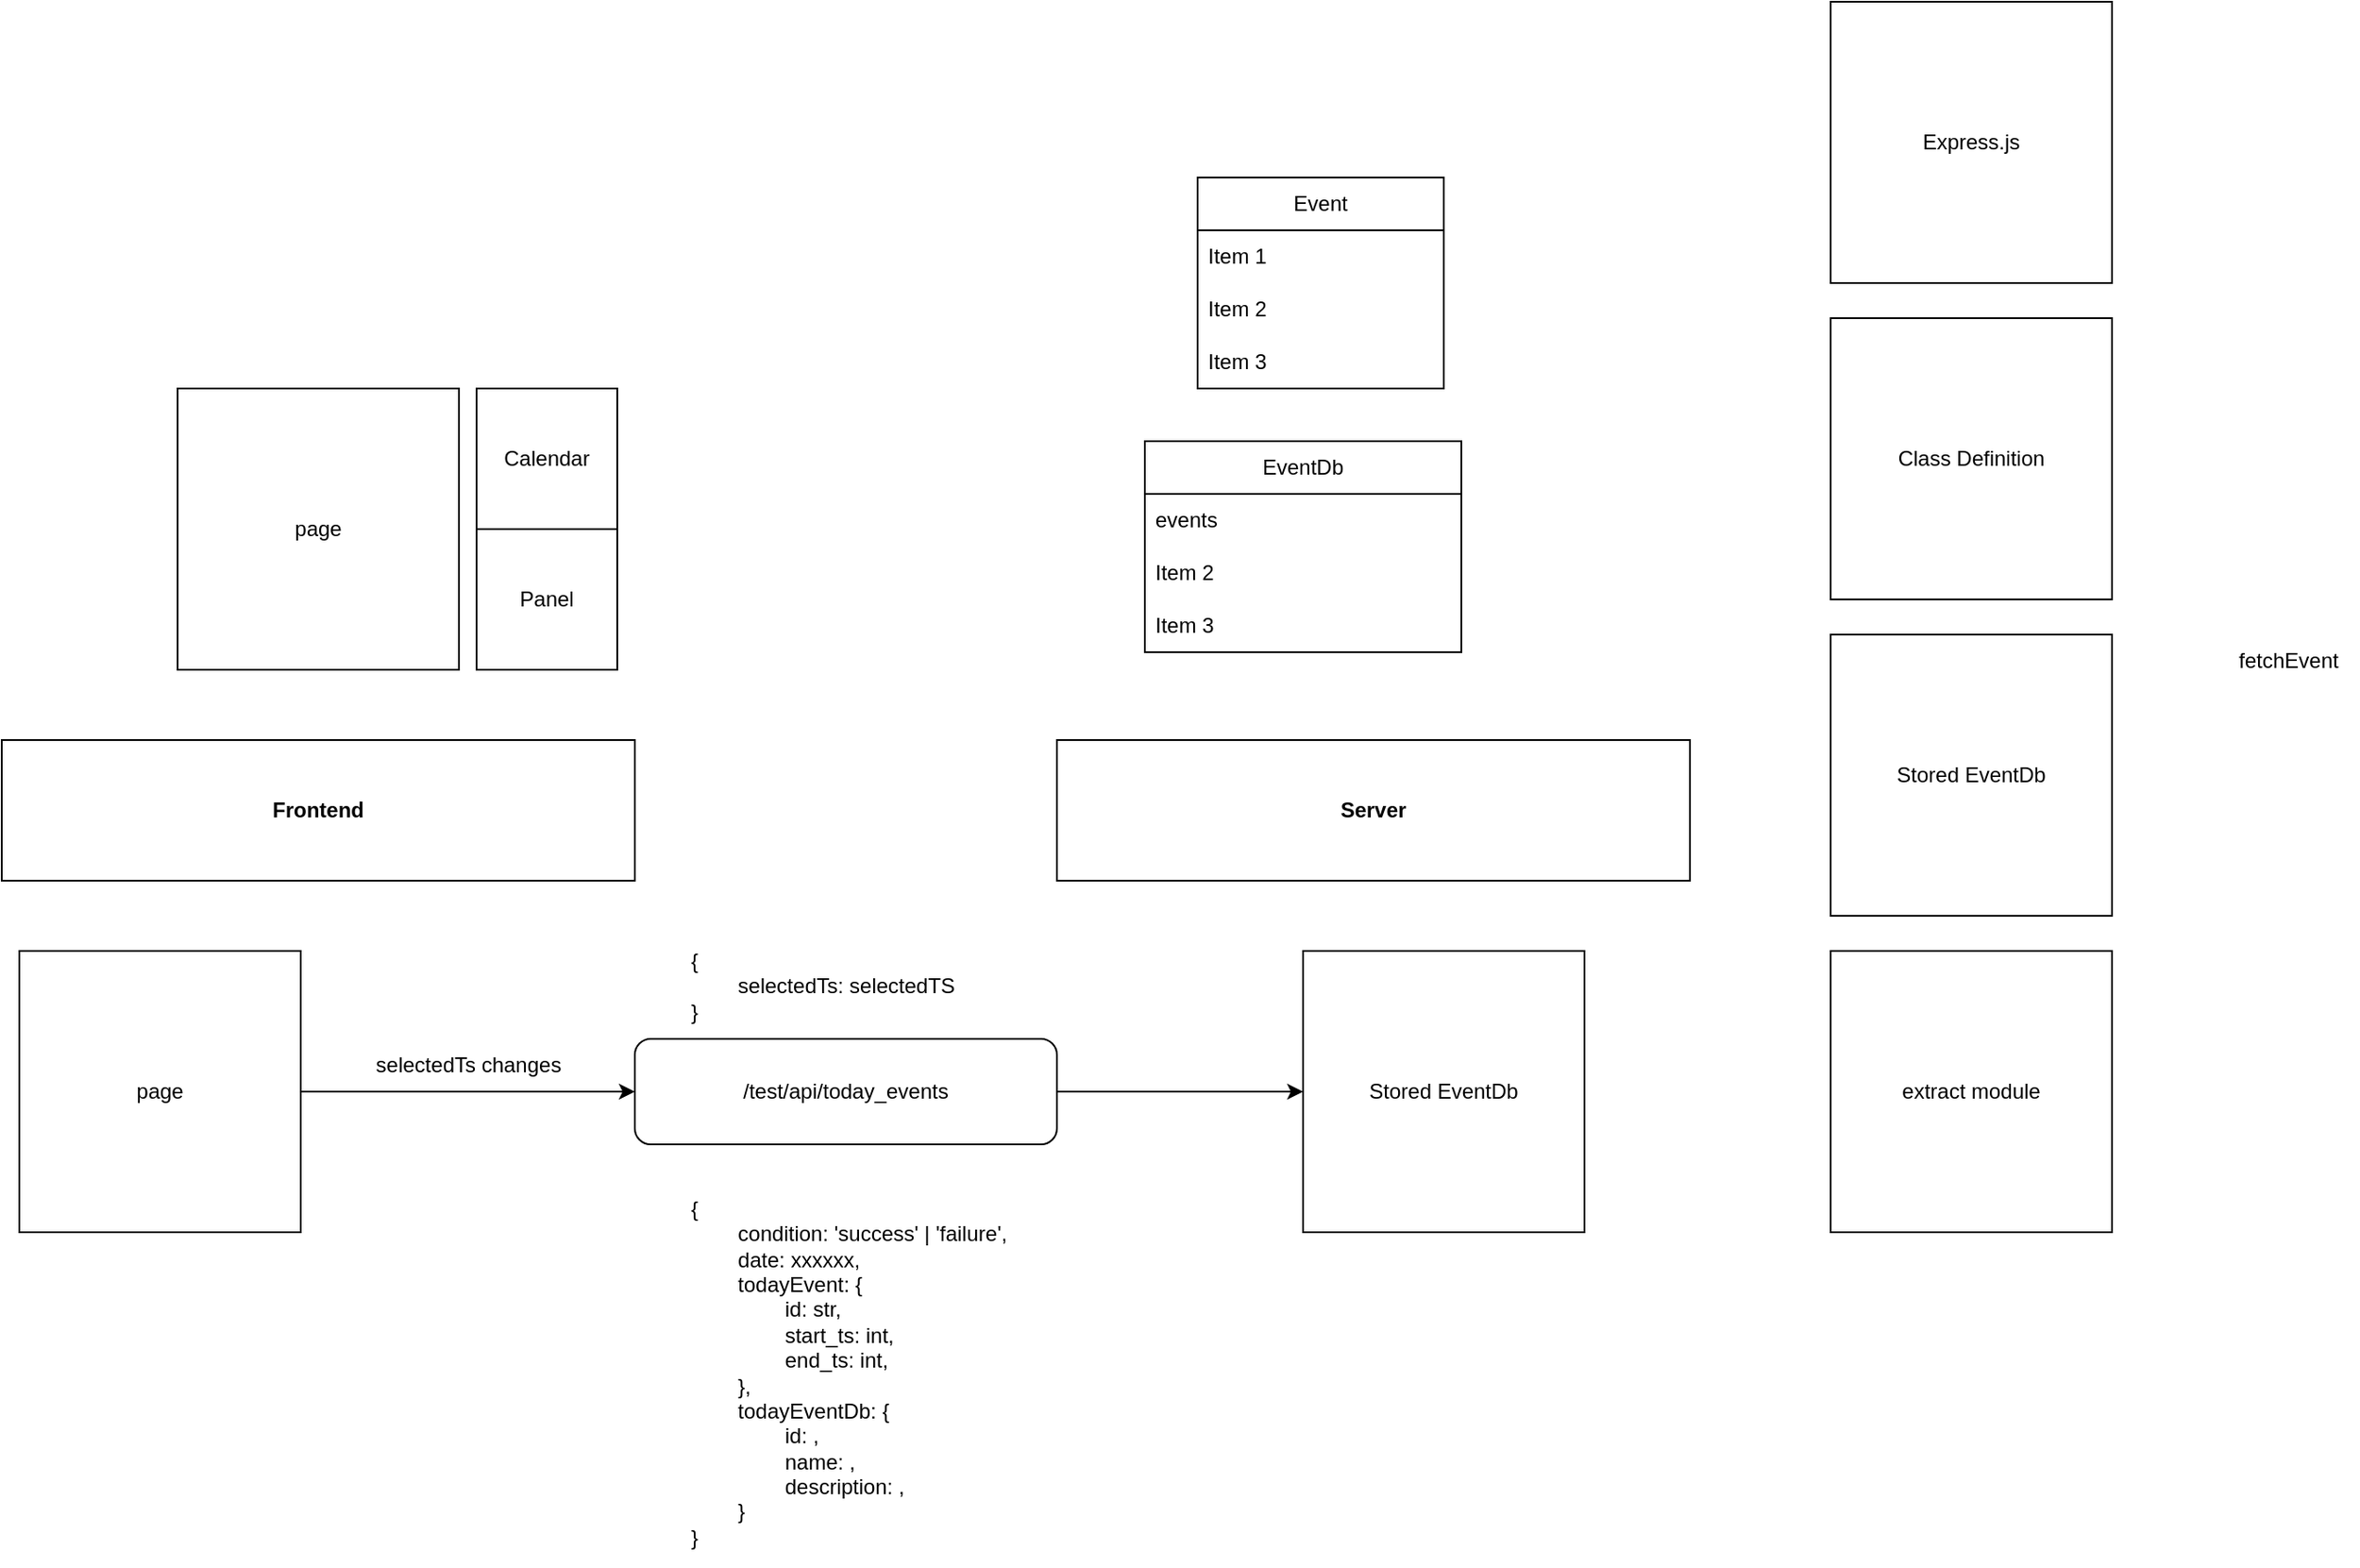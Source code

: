 <mxfile>
    <diagram id="-WFHhYXtX2JdnOfQ_Lel" name="第 1 页">
        <mxGraphModel dx="1796" dy="761" grid="1" gridSize="10" guides="1" tooltips="1" connect="1" arrows="1" fold="1" page="1" pageScale="1" pageWidth="827" pageHeight="1169" math="0" shadow="0">
            <root>
                <mxCell id="0"/>
                <mxCell id="1" parent="0"/>
                <mxCell id="2" value="Frontend" style="rounded=0;whiteSpace=wrap;html=1;fontStyle=1" vertex="1" parent="1">
                    <mxGeometry x="-360" y="560" width="360" height="80" as="geometry"/>
                </mxCell>
                <mxCell id="3" value="Event" style="swimlane;fontStyle=0;childLayout=stackLayout;horizontal=1;startSize=30;horizontalStack=0;resizeParent=1;resizeParentMax=0;resizeLast=0;collapsible=1;marginBottom=0;whiteSpace=wrap;html=1;" vertex="1" parent="1">
                    <mxGeometry x="320" y="240" width="140" height="120" as="geometry"/>
                </mxCell>
                <mxCell id="4" value="Item 1" style="text;strokeColor=none;fillColor=none;align=left;verticalAlign=middle;spacingLeft=4;spacingRight=4;overflow=hidden;points=[[0,0.5],[1,0.5]];portConstraint=eastwest;rotatable=0;whiteSpace=wrap;html=1;" vertex="1" parent="3">
                    <mxGeometry y="30" width="140" height="30" as="geometry"/>
                </mxCell>
                <mxCell id="5" value="Item 2" style="text;strokeColor=none;fillColor=none;align=left;verticalAlign=middle;spacingLeft=4;spacingRight=4;overflow=hidden;points=[[0,0.5],[1,0.5]];portConstraint=eastwest;rotatable=0;whiteSpace=wrap;html=1;" vertex="1" parent="3">
                    <mxGeometry y="60" width="140" height="30" as="geometry"/>
                </mxCell>
                <mxCell id="6" value="Item 3" style="text;strokeColor=none;fillColor=none;align=left;verticalAlign=middle;spacingLeft=4;spacingRight=4;overflow=hidden;points=[[0,0.5],[1,0.5]];portConstraint=eastwest;rotatable=0;whiteSpace=wrap;html=1;" vertex="1" parent="3">
                    <mxGeometry y="90" width="140" height="30" as="geometry"/>
                </mxCell>
                <mxCell id="7" value="EventDb" style="swimlane;fontStyle=0;childLayout=stackLayout;horizontal=1;startSize=30;horizontalStack=0;resizeParent=1;resizeParentMax=0;resizeLast=0;collapsible=1;marginBottom=0;whiteSpace=wrap;html=1;" vertex="1" parent="1">
                    <mxGeometry x="290" y="390" width="180" height="120" as="geometry"/>
                </mxCell>
                <mxCell id="8" value="events" style="text;strokeColor=none;fillColor=none;align=left;verticalAlign=middle;spacingLeft=4;spacingRight=4;overflow=hidden;points=[[0,0.5],[1,0.5]];portConstraint=eastwest;rotatable=0;whiteSpace=wrap;html=1;" vertex="1" parent="7">
                    <mxGeometry y="30" width="180" height="30" as="geometry"/>
                </mxCell>
                <mxCell id="9" value="Item 2" style="text;strokeColor=none;fillColor=none;align=left;verticalAlign=middle;spacingLeft=4;spacingRight=4;overflow=hidden;points=[[0,0.5],[1,0.5]];portConstraint=eastwest;rotatable=0;whiteSpace=wrap;html=1;" vertex="1" parent="7">
                    <mxGeometry y="60" width="180" height="30" as="geometry"/>
                </mxCell>
                <mxCell id="10" value="Item 3" style="text;strokeColor=none;fillColor=none;align=left;verticalAlign=middle;spacingLeft=4;spacingRight=4;overflow=hidden;points=[[0,0.5],[1,0.5]];portConstraint=eastwest;rotatable=0;whiteSpace=wrap;html=1;" vertex="1" parent="7">
                    <mxGeometry y="90" width="180" height="30" as="geometry"/>
                </mxCell>
                <mxCell id="12" value="Server" style="rounded=0;whiteSpace=wrap;html=1;fontStyle=1" vertex="1" parent="1">
                    <mxGeometry x="240" y="560" width="360" height="80" as="geometry"/>
                </mxCell>
                <mxCell id="24" style="edgeStyle=none;html=1;entryX=0;entryY=0.5;entryDx=0;entryDy=0;" edge="1" parent="1" source="13" target="23">
                    <mxGeometry relative="1" as="geometry"/>
                </mxCell>
                <mxCell id="13" value="/test/api/today_events" style="rounded=1;whiteSpace=wrap;html=1;" vertex="1" parent="1">
                    <mxGeometry y="730" width="240" height="60" as="geometry"/>
                </mxCell>
                <mxCell id="14" value="Calendar" style="whiteSpace=wrap;html=1;aspect=fixed;" vertex="1" parent="1">
                    <mxGeometry x="-90" y="360" width="80" height="80" as="geometry"/>
                </mxCell>
                <mxCell id="15" value="page" style="whiteSpace=wrap;html=1;aspect=fixed;" vertex="1" parent="1">
                    <mxGeometry x="-260" y="360" width="160" height="160" as="geometry"/>
                </mxCell>
                <mxCell id="16" value="Panel" style="whiteSpace=wrap;html=1;aspect=fixed;" vertex="1" parent="1">
                    <mxGeometry x="-90" y="440" width="80" height="80" as="geometry"/>
                </mxCell>
                <mxCell id="19" style="edgeStyle=none;html=1;entryX=0;entryY=0.5;entryDx=0;entryDy=0;" edge="1" parent="1" source="18" target="13">
                    <mxGeometry relative="1" as="geometry"/>
                </mxCell>
                <mxCell id="18" value="page" style="whiteSpace=wrap;html=1;aspect=fixed;" vertex="1" parent="1">
                    <mxGeometry x="-350" y="680" width="160" height="160" as="geometry"/>
                </mxCell>
                <mxCell id="20" value="selectedTs changes" style="text;html=1;align=center;verticalAlign=middle;resizable=0;points=[];autosize=1;strokeColor=none;fillColor=none;" vertex="1" parent="1">
                    <mxGeometry x="-160" y="730" width="130" height="30" as="geometry"/>
                </mxCell>
                <mxCell id="21" value="{&lt;br&gt;&lt;span style=&quot;white-space: pre;&quot;&gt;&#9;&lt;/span&gt;selectedTs: selectedTS&lt;br&gt;}" style="text;html=1;align=left;verticalAlign=middle;resizable=0;points=[];autosize=1;strokeColor=none;fillColor=none;" vertex="1" parent="1">
                    <mxGeometry x="30" y="670" width="170" height="60" as="geometry"/>
                </mxCell>
                <mxCell id="23" value="Stored EventDb" style="whiteSpace=wrap;html=1;aspect=fixed;" vertex="1" parent="1">
                    <mxGeometry x="380" y="680" width="160" height="160" as="geometry"/>
                </mxCell>
                <mxCell id="25" value="{&lt;br&gt;&lt;span style=&quot;white-space: pre;&quot;&gt;&#9;&lt;/span&gt;condition: 'success' | 'failure',&lt;br&gt;&lt;span style=&quot;white-space: pre;&quot;&gt;&#9;&lt;/span&gt;date: xxxxxx,&lt;br&gt;&lt;span style=&quot;white-space: pre;&quot;&gt;&#9;&lt;/span&gt;todayEvent: {&lt;br&gt;&lt;span style=&quot;white-space: pre;&quot;&gt;&#9;&lt;span style=&quot;white-space: pre;&quot;&gt;&#9;&lt;/span&gt;i&lt;/span&gt;d: str,&lt;br&gt;&lt;span style=&quot;white-space: pre;&quot;&gt;&#9;&lt;/span&gt;&lt;span style=&quot;white-space: pre;&quot;&gt;&#9;&lt;/span&gt;start_ts: int,&lt;br&gt;&lt;span style=&quot;white-space: pre;&quot;&gt;&#9;&lt;/span&gt;&lt;span style=&quot;white-space: pre;&quot;&gt;&#9;&lt;/span&gt;end_ts: int,&lt;br&gt;&lt;span style=&quot;white-space: pre;&quot;&gt;&#9;&lt;/span&gt;},&lt;br&gt;&lt;span style=&quot;white-space: pre;&quot;&gt;&#9;&lt;/span&gt;todayEventDb: {&lt;br&gt;&lt;span style=&quot;white-space: pre;&quot;&gt;&#9;&lt;span style=&quot;white-space: pre;&quot;&gt;&#9;&lt;/span&gt;i&lt;/span&gt;d: ,&lt;br&gt;&lt;span style=&quot;white-space: pre;&quot;&gt;&#9;&lt;/span&gt;&lt;span style=&quot;white-space: pre;&quot;&gt;&#9;&lt;/span&gt;name: ,&lt;br&gt;&lt;span style=&quot;white-space: pre;&quot;&gt;&#9;&lt;/span&gt;&lt;span style=&quot;white-space: pre;&quot;&gt;&#9;&lt;/span&gt;description: ,&lt;br&gt;&lt;span style=&quot;white-space: pre;&quot;&gt;&#9;&lt;/span&gt;}&lt;br&gt;}" style="text;html=1;align=left;verticalAlign=middle;resizable=0;points=[];autosize=1;strokeColor=none;fillColor=none;" vertex="1" parent="1">
                    <mxGeometry x="30" y="810" width="200" height="220" as="geometry"/>
                </mxCell>
                <mxCell id="26" value="Stored EventDb" style="whiteSpace=wrap;html=1;aspect=fixed;" vertex="1" parent="1">
                    <mxGeometry x="680" y="500" width="160" height="160" as="geometry"/>
                </mxCell>
                <mxCell id="27" value="Class Definition" style="whiteSpace=wrap;html=1;aspect=fixed;" vertex="1" parent="1">
                    <mxGeometry x="680" y="320" width="160" height="160" as="geometry"/>
                </mxCell>
                <mxCell id="28" value="Express.js" style="whiteSpace=wrap;html=1;aspect=fixed;" vertex="1" parent="1">
                    <mxGeometry x="680" y="140" width="160" height="160" as="geometry"/>
                </mxCell>
                <mxCell id="29" value="extract module" style="whiteSpace=wrap;html=1;aspect=fixed;" vertex="1" parent="1">
                    <mxGeometry x="680" y="680" width="160" height="160" as="geometry"/>
                </mxCell>
                <mxCell id="30" value="fetchEvent" style="text;html=1;align=center;verticalAlign=middle;resizable=0;points=[];autosize=1;strokeColor=none;fillColor=none;" vertex="1" parent="1">
                    <mxGeometry x="900" y="500" width="80" height="30" as="geometry"/>
                </mxCell>
            </root>
        </mxGraphModel>
    </diagram>
</mxfile>